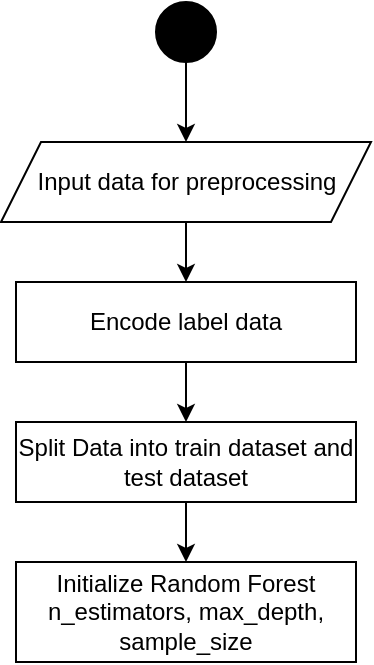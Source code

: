<mxfile version="24.2.0" type="device">
  <diagram name="Page-1" id="nTpRKPsp-iXl_QrR9z7W">
    <mxGraphModel dx="273" dy="561" grid="1" gridSize="10" guides="1" tooltips="1" connect="1" arrows="1" fold="1" page="1" pageScale="1" pageWidth="850" pageHeight="1100" math="0" shadow="0">
      <root>
        <mxCell id="0" />
        <mxCell id="1" parent="0" />
        <mxCell id="BDPgp1rO4AuzX8ltqjf6-9" style="edgeStyle=orthogonalEdgeStyle;rounded=0;orthogonalLoop=1;jettySize=auto;html=1;" edge="1" parent="1" source="BDPgp1rO4AuzX8ltqjf6-2" target="BDPgp1rO4AuzX8ltqjf6-3">
          <mxGeometry relative="1" as="geometry" />
        </mxCell>
        <mxCell id="BDPgp1rO4AuzX8ltqjf6-2" value="" style="ellipse;fillColor=strokeColor;html=1;" vertex="1" parent="1">
          <mxGeometry x="110" y="100" width="30" height="30" as="geometry" />
        </mxCell>
        <mxCell id="BDPgp1rO4AuzX8ltqjf6-10" style="edgeStyle=orthogonalEdgeStyle;rounded=0;orthogonalLoop=1;jettySize=auto;html=1;entryX=0.5;entryY=0;entryDx=0;entryDy=0;" edge="1" parent="1" source="BDPgp1rO4AuzX8ltqjf6-3" target="BDPgp1rO4AuzX8ltqjf6-4">
          <mxGeometry relative="1" as="geometry" />
        </mxCell>
        <mxCell id="BDPgp1rO4AuzX8ltqjf6-3" value="Input data for preprocessing" style="shape=parallelogram;perimeter=parallelogramPerimeter;whiteSpace=wrap;html=1;fixedSize=1;" vertex="1" parent="1">
          <mxGeometry x="32.5" y="170" width="185" height="40" as="geometry" />
        </mxCell>
        <mxCell id="BDPgp1rO4AuzX8ltqjf6-11" style="edgeStyle=orthogonalEdgeStyle;rounded=0;orthogonalLoop=1;jettySize=auto;html=1;" edge="1" parent="1" source="BDPgp1rO4AuzX8ltqjf6-4" target="BDPgp1rO4AuzX8ltqjf6-5">
          <mxGeometry relative="1" as="geometry" />
        </mxCell>
        <mxCell id="BDPgp1rO4AuzX8ltqjf6-4" value="Encode label data" style="rounded=0;whiteSpace=wrap;html=1;" vertex="1" parent="1">
          <mxGeometry x="40" y="240" width="170" height="40" as="geometry" />
        </mxCell>
        <mxCell id="BDPgp1rO4AuzX8ltqjf6-12" style="edgeStyle=orthogonalEdgeStyle;rounded=0;orthogonalLoop=1;jettySize=auto;html=1;entryX=0.5;entryY=0;entryDx=0;entryDy=0;" edge="1" parent="1" source="BDPgp1rO4AuzX8ltqjf6-5" target="BDPgp1rO4AuzX8ltqjf6-6">
          <mxGeometry relative="1" as="geometry" />
        </mxCell>
        <mxCell id="BDPgp1rO4AuzX8ltqjf6-5" value="Split Data into train dataset and test dataset" style="rounded=0;whiteSpace=wrap;html=1;" vertex="1" parent="1">
          <mxGeometry x="40" y="310" width="170" height="40" as="geometry" />
        </mxCell>
        <mxCell id="BDPgp1rO4AuzX8ltqjf6-6" value="Initialize Random Forest&lt;div&gt;n_estimators, max_depth, sample_size&lt;/div&gt;" style="rounded=0;whiteSpace=wrap;html=1;" vertex="1" parent="1">
          <mxGeometry x="40" y="380" width="170" height="50" as="geometry" />
        </mxCell>
      </root>
    </mxGraphModel>
  </diagram>
</mxfile>
